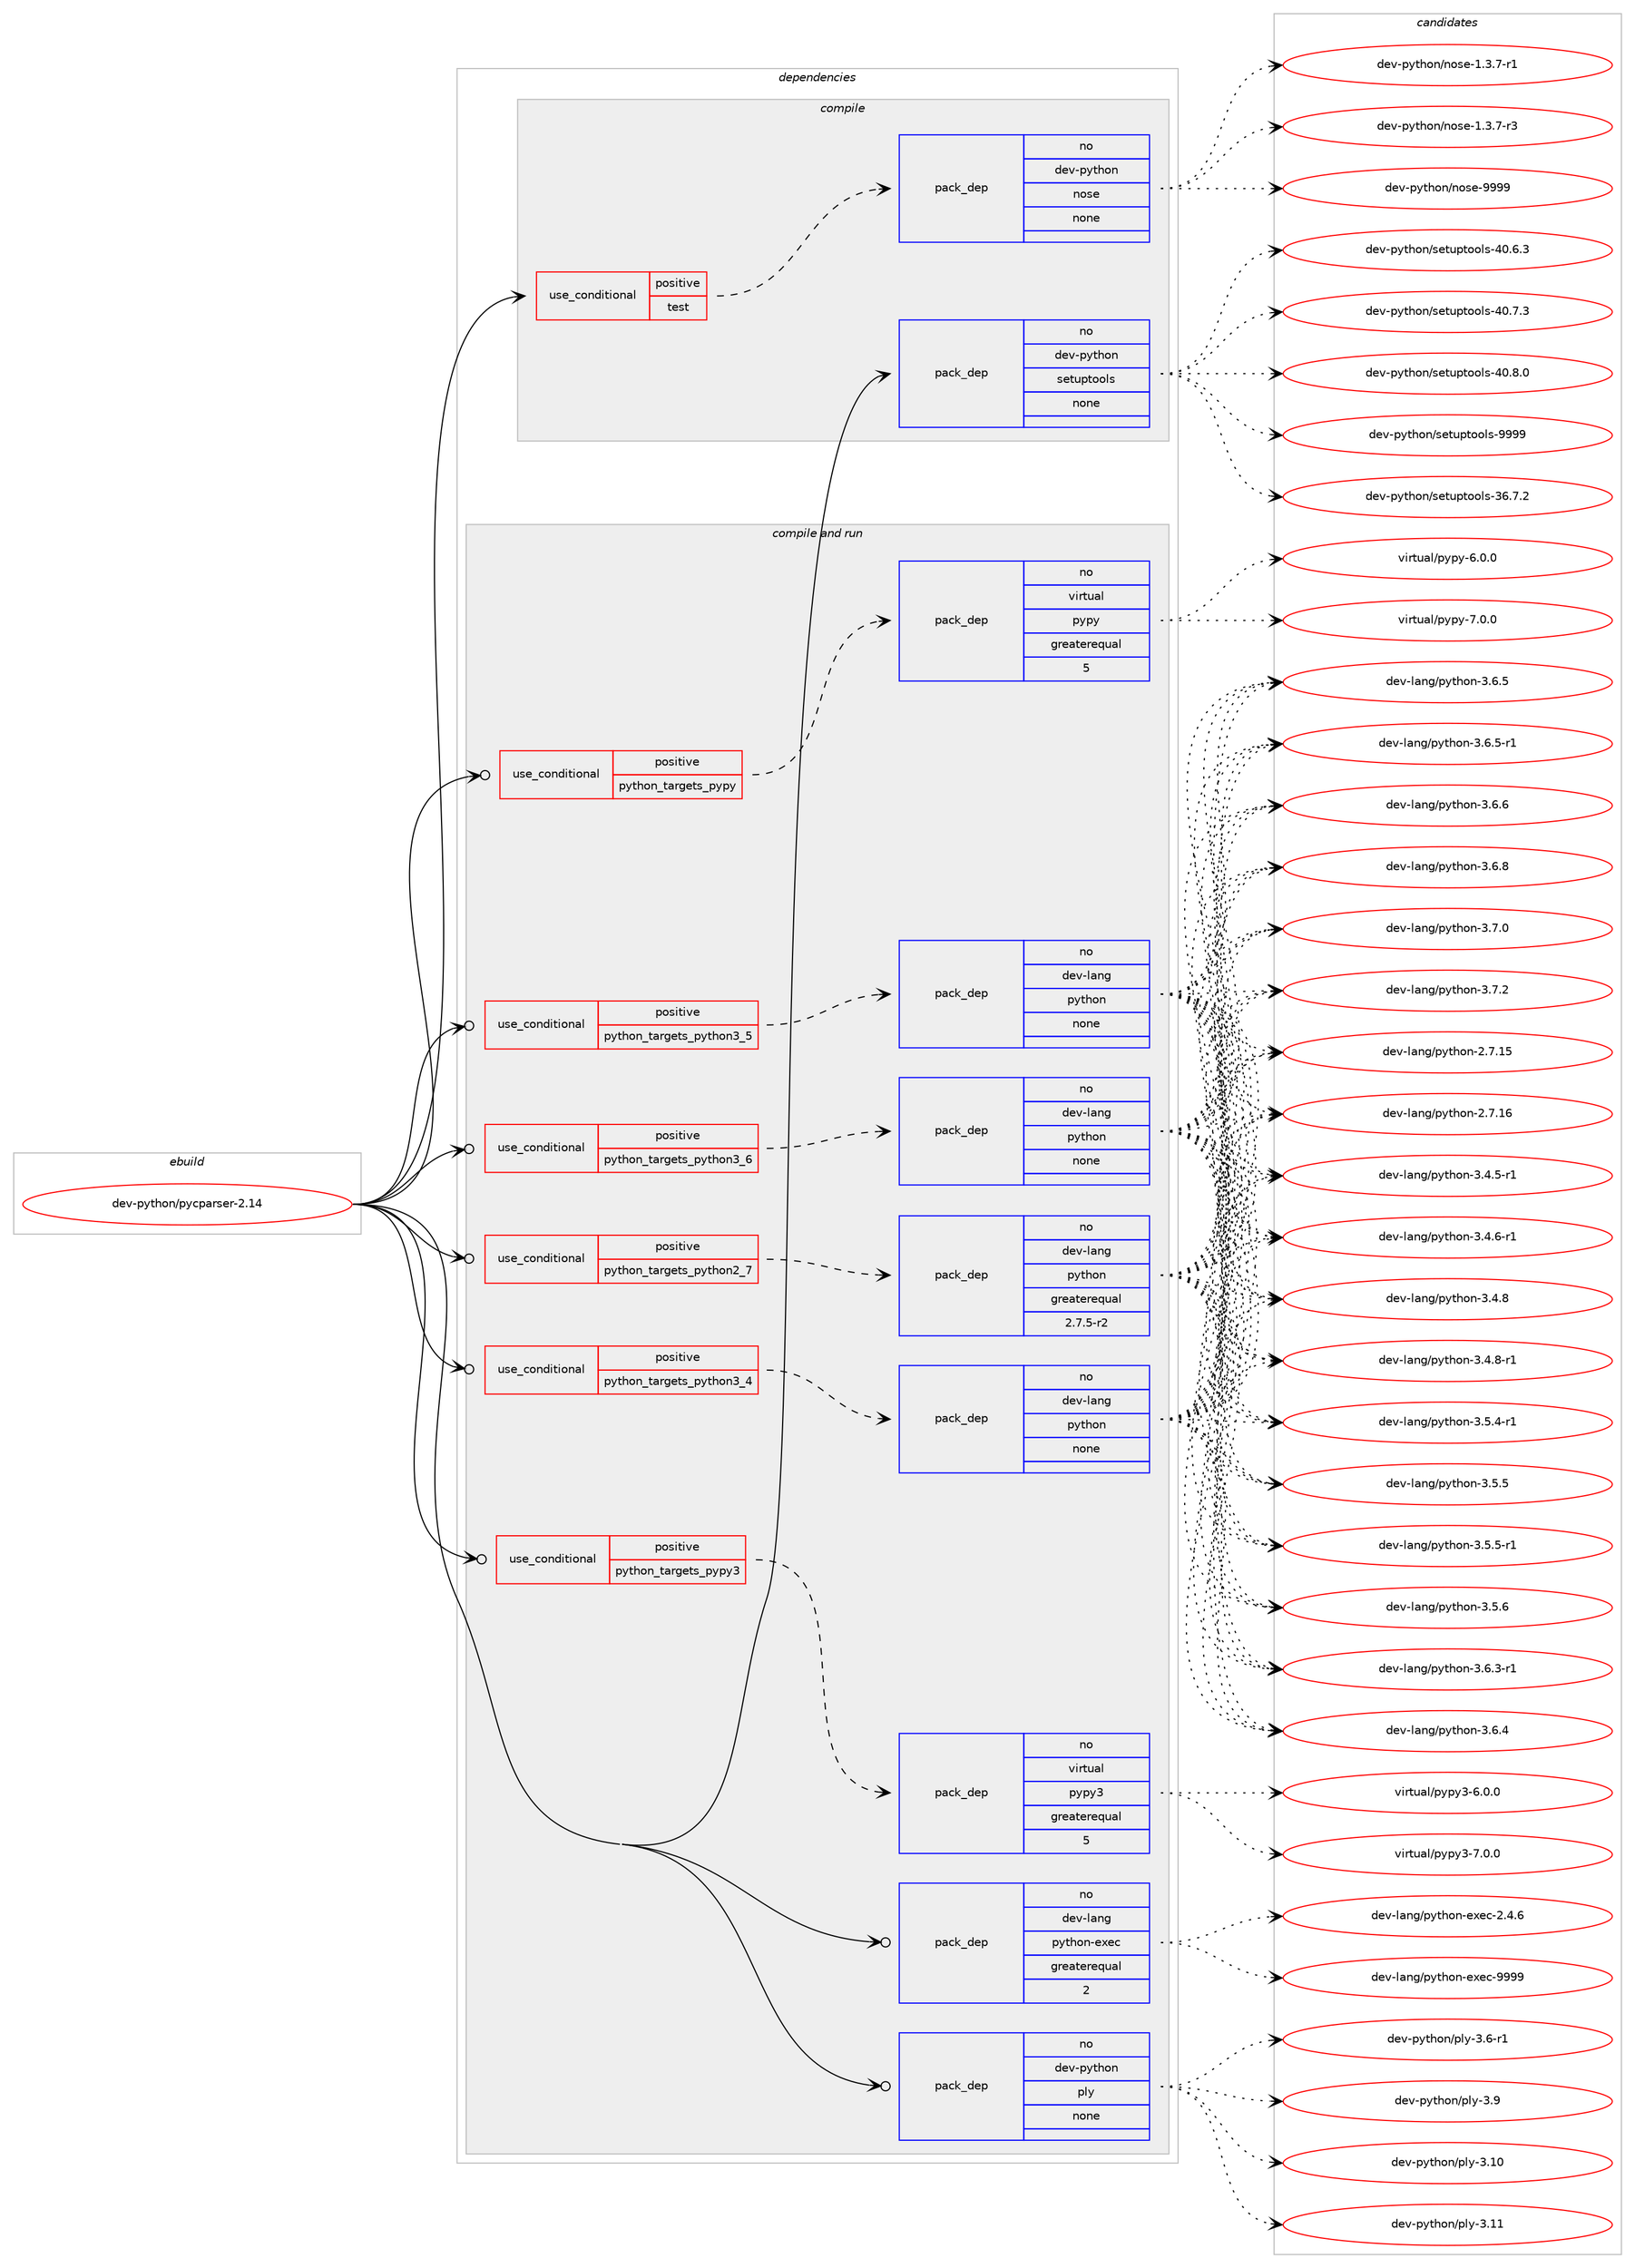 digraph prolog {

# *************
# Graph options
# *************

newrank=true;
concentrate=true;
compound=true;
graph [rankdir=LR,fontname=Helvetica,fontsize=10,ranksep=1.5];#, ranksep=2.5, nodesep=0.2];
edge  [arrowhead=vee];
node  [fontname=Helvetica,fontsize=10];

# **********
# The ebuild
# **********

subgraph cluster_leftcol {
color=gray;
rank=same;
label=<<i>ebuild</i>>;
id [label="dev-python/pycparser-2.14", color=red, width=4, href="../dev-python/pycparser-2.14.svg"];
}

# ****************
# The dependencies
# ****************

subgraph cluster_midcol {
color=gray;
label=<<i>dependencies</i>>;
subgraph cluster_compile {
fillcolor="#eeeeee";
style=filled;
label=<<i>compile</i>>;
subgraph cond380432 {
dependency1428232 [label=<<TABLE BORDER="0" CELLBORDER="1" CELLSPACING="0" CELLPADDING="4"><TR><TD ROWSPAN="3" CELLPADDING="10">use_conditional</TD></TR><TR><TD>positive</TD></TR><TR><TD>test</TD></TR></TABLE>>, shape=none, color=red];
subgraph pack1024486 {
dependency1428233 [label=<<TABLE BORDER="0" CELLBORDER="1" CELLSPACING="0" CELLPADDING="4" WIDTH="220"><TR><TD ROWSPAN="6" CELLPADDING="30">pack_dep</TD></TR><TR><TD WIDTH="110">no</TD></TR><TR><TD>dev-python</TD></TR><TR><TD>nose</TD></TR><TR><TD>none</TD></TR><TR><TD></TD></TR></TABLE>>, shape=none, color=blue];
}
dependency1428232:e -> dependency1428233:w [weight=20,style="dashed",arrowhead="vee"];
}
id:e -> dependency1428232:w [weight=20,style="solid",arrowhead="vee"];
subgraph pack1024487 {
dependency1428234 [label=<<TABLE BORDER="0" CELLBORDER="1" CELLSPACING="0" CELLPADDING="4" WIDTH="220"><TR><TD ROWSPAN="6" CELLPADDING="30">pack_dep</TD></TR><TR><TD WIDTH="110">no</TD></TR><TR><TD>dev-python</TD></TR><TR><TD>setuptools</TD></TR><TR><TD>none</TD></TR><TR><TD></TD></TR></TABLE>>, shape=none, color=blue];
}
id:e -> dependency1428234:w [weight=20,style="solid",arrowhead="vee"];
}
subgraph cluster_compileandrun {
fillcolor="#eeeeee";
style=filled;
label=<<i>compile and run</i>>;
subgraph cond380433 {
dependency1428235 [label=<<TABLE BORDER="0" CELLBORDER="1" CELLSPACING="0" CELLPADDING="4"><TR><TD ROWSPAN="3" CELLPADDING="10">use_conditional</TD></TR><TR><TD>positive</TD></TR><TR><TD>python_targets_pypy</TD></TR></TABLE>>, shape=none, color=red];
subgraph pack1024488 {
dependency1428236 [label=<<TABLE BORDER="0" CELLBORDER="1" CELLSPACING="0" CELLPADDING="4" WIDTH="220"><TR><TD ROWSPAN="6" CELLPADDING="30">pack_dep</TD></TR><TR><TD WIDTH="110">no</TD></TR><TR><TD>virtual</TD></TR><TR><TD>pypy</TD></TR><TR><TD>greaterequal</TD></TR><TR><TD>5</TD></TR></TABLE>>, shape=none, color=blue];
}
dependency1428235:e -> dependency1428236:w [weight=20,style="dashed",arrowhead="vee"];
}
id:e -> dependency1428235:w [weight=20,style="solid",arrowhead="odotvee"];
subgraph cond380434 {
dependency1428237 [label=<<TABLE BORDER="0" CELLBORDER="1" CELLSPACING="0" CELLPADDING="4"><TR><TD ROWSPAN="3" CELLPADDING="10">use_conditional</TD></TR><TR><TD>positive</TD></TR><TR><TD>python_targets_pypy3</TD></TR></TABLE>>, shape=none, color=red];
subgraph pack1024489 {
dependency1428238 [label=<<TABLE BORDER="0" CELLBORDER="1" CELLSPACING="0" CELLPADDING="4" WIDTH="220"><TR><TD ROWSPAN="6" CELLPADDING="30">pack_dep</TD></TR><TR><TD WIDTH="110">no</TD></TR><TR><TD>virtual</TD></TR><TR><TD>pypy3</TD></TR><TR><TD>greaterequal</TD></TR><TR><TD>5</TD></TR></TABLE>>, shape=none, color=blue];
}
dependency1428237:e -> dependency1428238:w [weight=20,style="dashed",arrowhead="vee"];
}
id:e -> dependency1428237:w [weight=20,style="solid",arrowhead="odotvee"];
subgraph cond380435 {
dependency1428239 [label=<<TABLE BORDER="0" CELLBORDER="1" CELLSPACING="0" CELLPADDING="4"><TR><TD ROWSPAN="3" CELLPADDING="10">use_conditional</TD></TR><TR><TD>positive</TD></TR><TR><TD>python_targets_python2_7</TD></TR></TABLE>>, shape=none, color=red];
subgraph pack1024490 {
dependency1428240 [label=<<TABLE BORDER="0" CELLBORDER="1" CELLSPACING="0" CELLPADDING="4" WIDTH="220"><TR><TD ROWSPAN="6" CELLPADDING="30">pack_dep</TD></TR><TR><TD WIDTH="110">no</TD></TR><TR><TD>dev-lang</TD></TR><TR><TD>python</TD></TR><TR><TD>greaterequal</TD></TR><TR><TD>2.7.5-r2</TD></TR></TABLE>>, shape=none, color=blue];
}
dependency1428239:e -> dependency1428240:w [weight=20,style="dashed",arrowhead="vee"];
}
id:e -> dependency1428239:w [weight=20,style="solid",arrowhead="odotvee"];
subgraph cond380436 {
dependency1428241 [label=<<TABLE BORDER="0" CELLBORDER="1" CELLSPACING="0" CELLPADDING="4"><TR><TD ROWSPAN="3" CELLPADDING="10">use_conditional</TD></TR><TR><TD>positive</TD></TR><TR><TD>python_targets_python3_4</TD></TR></TABLE>>, shape=none, color=red];
subgraph pack1024491 {
dependency1428242 [label=<<TABLE BORDER="0" CELLBORDER="1" CELLSPACING="0" CELLPADDING="4" WIDTH="220"><TR><TD ROWSPAN="6" CELLPADDING="30">pack_dep</TD></TR><TR><TD WIDTH="110">no</TD></TR><TR><TD>dev-lang</TD></TR><TR><TD>python</TD></TR><TR><TD>none</TD></TR><TR><TD></TD></TR></TABLE>>, shape=none, color=blue];
}
dependency1428241:e -> dependency1428242:w [weight=20,style="dashed",arrowhead="vee"];
}
id:e -> dependency1428241:w [weight=20,style="solid",arrowhead="odotvee"];
subgraph cond380437 {
dependency1428243 [label=<<TABLE BORDER="0" CELLBORDER="1" CELLSPACING="0" CELLPADDING="4"><TR><TD ROWSPAN="3" CELLPADDING="10">use_conditional</TD></TR><TR><TD>positive</TD></TR><TR><TD>python_targets_python3_5</TD></TR></TABLE>>, shape=none, color=red];
subgraph pack1024492 {
dependency1428244 [label=<<TABLE BORDER="0" CELLBORDER="1" CELLSPACING="0" CELLPADDING="4" WIDTH="220"><TR><TD ROWSPAN="6" CELLPADDING="30">pack_dep</TD></TR><TR><TD WIDTH="110">no</TD></TR><TR><TD>dev-lang</TD></TR><TR><TD>python</TD></TR><TR><TD>none</TD></TR><TR><TD></TD></TR></TABLE>>, shape=none, color=blue];
}
dependency1428243:e -> dependency1428244:w [weight=20,style="dashed",arrowhead="vee"];
}
id:e -> dependency1428243:w [weight=20,style="solid",arrowhead="odotvee"];
subgraph cond380438 {
dependency1428245 [label=<<TABLE BORDER="0" CELLBORDER="1" CELLSPACING="0" CELLPADDING="4"><TR><TD ROWSPAN="3" CELLPADDING="10">use_conditional</TD></TR><TR><TD>positive</TD></TR><TR><TD>python_targets_python3_6</TD></TR></TABLE>>, shape=none, color=red];
subgraph pack1024493 {
dependency1428246 [label=<<TABLE BORDER="0" CELLBORDER="1" CELLSPACING="0" CELLPADDING="4" WIDTH="220"><TR><TD ROWSPAN="6" CELLPADDING="30">pack_dep</TD></TR><TR><TD WIDTH="110">no</TD></TR><TR><TD>dev-lang</TD></TR><TR><TD>python</TD></TR><TR><TD>none</TD></TR><TR><TD></TD></TR></TABLE>>, shape=none, color=blue];
}
dependency1428245:e -> dependency1428246:w [weight=20,style="dashed",arrowhead="vee"];
}
id:e -> dependency1428245:w [weight=20,style="solid",arrowhead="odotvee"];
subgraph pack1024494 {
dependency1428247 [label=<<TABLE BORDER="0" CELLBORDER="1" CELLSPACING="0" CELLPADDING="4" WIDTH="220"><TR><TD ROWSPAN="6" CELLPADDING="30">pack_dep</TD></TR><TR><TD WIDTH="110">no</TD></TR><TR><TD>dev-lang</TD></TR><TR><TD>python-exec</TD></TR><TR><TD>greaterequal</TD></TR><TR><TD>2</TD></TR></TABLE>>, shape=none, color=blue];
}
id:e -> dependency1428247:w [weight=20,style="solid",arrowhead="odotvee"];
subgraph pack1024495 {
dependency1428248 [label=<<TABLE BORDER="0" CELLBORDER="1" CELLSPACING="0" CELLPADDING="4" WIDTH="220"><TR><TD ROWSPAN="6" CELLPADDING="30">pack_dep</TD></TR><TR><TD WIDTH="110">no</TD></TR><TR><TD>dev-python</TD></TR><TR><TD>ply</TD></TR><TR><TD>none</TD></TR><TR><TD></TD></TR></TABLE>>, shape=none, color=blue];
}
id:e -> dependency1428248:w [weight=20,style="solid",arrowhead="odotvee"];
}
subgraph cluster_run {
fillcolor="#eeeeee";
style=filled;
label=<<i>run</i>>;
}
}

# **************
# The candidates
# **************

subgraph cluster_choices {
rank=same;
color=gray;
label=<<i>candidates</i>>;

subgraph choice1024486 {
color=black;
nodesep=1;
choice10010111845112121116104111110471101111151014549465146554511449 [label="dev-python/nose-1.3.7-r1", color=red, width=4,href="../dev-python/nose-1.3.7-r1.svg"];
choice10010111845112121116104111110471101111151014549465146554511451 [label="dev-python/nose-1.3.7-r3", color=red, width=4,href="../dev-python/nose-1.3.7-r3.svg"];
choice10010111845112121116104111110471101111151014557575757 [label="dev-python/nose-9999", color=red, width=4,href="../dev-python/nose-9999.svg"];
dependency1428233:e -> choice10010111845112121116104111110471101111151014549465146554511449:w [style=dotted,weight="100"];
dependency1428233:e -> choice10010111845112121116104111110471101111151014549465146554511451:w [style=dotted,weight="100"];
dependency1428233:e -> choice10010111845112121116104111110471101111151014557575757:w [style=dotted,weight="100"];
}
subgraph choice1024487 {
color=black;
nodesep=1;
choice100101118451121211161041111104711510111611711211611111110811545515446554650 [label="dev-python/setuptools-36.7.2", color=red, width=4,href="../dev-python/setuptools-36.7.2.svg"];
choice100101118451121211161041111104711510111611711211611111110811545524846544651 [label="dev-python/setuptools-40.6.3", color=red, width=4,href="../dev-python/setuptools-40.6.3.svg"];
choice100101118451121211161041111104711510111611711211611111110811545524846554651 [label="dev-python/setuptools-40.7.3", color=red, width=4,href="../dev-python/setuptools-40.7.3.svg"];
choice100101118451121211161041111104711510111611711211611111110811545524846564648 [label="dev-python/setuptools-40.8.0", color=red, width=4,href="../dev-python/setuptools-40.8.0.svg"];
choice10010111845112121116104111110471151011161171121161111111081154557575757 [label="dev-python/setuptools-9999", color=red, width=4,href="../dev-python/setuptools-9999.svg"];
dependency1428234:e -> choice100101118451121211161041111104711510111611711211611111110811545515446554650:w [style=dotted,weight="100"];
dependency1428234:e -> choice100101118451121211161041111104711510111611711211611111110811545524846544651:w [style=dotted,weight="100"];
dependency1428234:e -> choice100101118451121211161041111104711510111611711211611111110811545524846554651:w [style=dotted,weight="100"];
dependency1428234:e -> choice100101118451121211161041111104711510111611711211611111110811545524846564648:w [style=dotted,weight="100"];
dependency1428234:e -> choice10010111845112121116104111110471151011161171121161111111081154557575757:w [style=dotted,weight="100"];
}
subgraph choice1024488 {
color=black;
nodesep=1;
choice1181051141161179710847112121112121455446484648 [label="virtual/pypy-6.0.0", color=red, width=4,href="../virtual/pypy-6.0.0.svg"];
choice1181051141161179710847112121112121455546484648 [label="virtual/pypy-7.0.0", color=red, width=4,href="../virtual/pypy-7.0.0.svg"];
dependency1428236:e -> choice1181051141161179710847112121112121455446484648:w [style=dotted,weight="100"];
dependency1428236:e -> choice1181051141161179710847112121112121455546484648:w [style=dotted,weight="100"];
}
subgraph choice1024489 {
color=black;
nodesep=1;
choice118105114116117971084711212111212151455446484648 [label="virtual/pypy3-6.0.0", color=red, width=4,href="../virtual/pypy3-6.0.0.svg"];
choice118105114116117971084711212111212151455546484648 [label="virtual/pypy3-7.0.0", color=red, width=4,href="../virtual/pypy3-7.0.0.svg"];
dependency1428238:e -> choice118105114116117971084711212111212151455446484648:w [style=dotted,weight="100"];
dependency1428238:e -> choice118105114116117971084711212111212151455546484648:w [style=dotted,weight="100"];
}
subgraph choice1024490 {
color=black;
nodesep=1;
choice10010111845108971101034711212111610411111045504655464953 [label="dev-lang/python-2.7.15", color=red, width=4,href="../dev-lang/python-2.7.15.svg"];
choice10010111845108971101034711212111610411111045504655464954 [label="dev-lang/python-2.7.16", color=red, width=4,href="../dev-lang/python-2.7.16.svg"];
choice1001011184510897110103471121211161041111104551465246534511449 [label="dev-lang/python-3.4.5-r1", color=red, width=4,href="../dev-lang/python-3.4.5-r1.svg"];
choice1001011184510897110103471121211161041111104551465246544511449 [label="dev-lang/python-3.4.6-r1", color=red, width=4,href="../dev-lang/python-3.4.6-r1.svg"];
choice100101118451089711010347112121116104111110455146524656 [label="dev-lang/python-3.4.8", color=red, width=4,href="../dev-lang/python-3.4.8.svg"];
choice1001011184510897110103471121211161041111104551465246564511449 [label="dev-lang/python-3.4.8-r1", color=red, width=4,href="../dev-lang/python-3.4.8-r1.svg"];
choice1001011184510897110103471121211161041111104551465346524511449 [label="dev-lang/python-3.5.4-r1", color=red, width=4,href="../dev-lang/python-3.5.4-r1.svg"];
choice100101118451089711010347112121116104111110455146534653 [label="dev-lang/python-3.5.5", color=red, width=4,href="../dev-lang/python-3.5.5.svg"];
choice1001011184510897110103471121211161041111104551465346534511449 [label="dev-lang/python-3.5.5-r1", color=red, width=4,href="../dev-lang/python-3.5.5-r1.svg"];
choice100101118451089711010347112121116104111110455146534654 [label="dev-lang/python-3.5.6", color=red, width=4,href="../dev-lang/python-3.5.6.svg"];
choice1001011184510897110103471121211161041111104551465446514511449 [label="dev-lang/python-3.6.3-r1", color=red, width=4,href="../dev-lang/python-3.6.3-r1.svg"];
choice100101118451089711010347112121116104111110455146544652 [label="dev-lang/python-3.6.4", color=red, width=4,href="../dev-lang/python-3.6.4.svg"];
choice100101118451089711010347112121116104111110455146544653 [label="dev-lang/python-3.6.5", color=red, width=4,href="../dev-lang/python-3.6.5.svg"];
choice1001011184510897110103471121211161041111104551465446534511449 [label="dev-lang/python-3.6.5-r1", color=red, width=4,href="../dev-lang/python-3.6.5-r1.svg"];
choice100101118451089711010347112121116104111110455146544654 [label="dev-lang/python-3.6.6", color=red, width=4,href="../dev-lang/python-3.6.6.svg"];
choice100101118451089711010347112121116104111110455146544656 [label="dev-lang/python-3.6.8", color=red, width=4,href="../dev-lang/python-3.6.8.svg"];
choice100101118451089711010347112121116104111110455146554648 [label="dev-lang/python-3.7.0", color=red, width=4,href="../dev-lang/python-3.7.0.svg"];
choice100101118451089711010347112121116104111110455146554650 [label="dev-lang/python-3.7.2", color=red, width=4,href="../dev-lang/python-3.7.2.svg"];
dependency1428240:e -> choice10010111845108971101034711212111610411111045504655464953:w [style=dotted,weight="100"];
dependency1428240:e -> choice10010111845108971101034711212111610411111045504655464954:w [style=dotted,weight="100"];
dependency1428240:e -> choice1001011184510897110103471121211161041111104551465246534511449:w [style=dotted,weight="100"];
dependency1428240:e -> choice1001011184510897110103471121211161041111104551465246544511449:w [style=dotted,weight="100"];
dependency1428240:e -> choice100101118451089711010347112121116104111110455146524656:w [style=dotted,weight="100"];
dependency1428240:e -> choice1001011184510897110103471121211161041111104551465246564511449:w [style=dotted,weight="100"];
dependency1428240:e -> choice1001011184510897110103471121211161041111104551465346524511449:w [style=dotted,weight="100"];
dependency1428240:e -> choice100101118451089711010347112121116104111110455146534653:w [style=dotted,weight="100"];
dependency1428240:e -> choice1001011184510897110103471121211161041111104551465346534511449:w [style=dotted,weight="100"];
dependency1428240:e -> choice100101118451089711010347112121116104111110455146534654:w [style=dotted,weight="100"];
dependency1428240:e -> choice1001011184510897110103471121211161041111104551465446514511449:w [style=dotted,weight="100"];
dependency1428240:e -> choice100101118451089711010347112121116104111110455146544652:w [style=dotted,weight="100"];
dependency1428240:e -> choice100101118451089711010347112121116104111110455146544653:w [style=dotted,weight="100"];
dependency1428240:e -> choice1001011184510897110103471121211161041111104551465446534511449:w [style=dotted,weight="100"];
dependency1428240:e -> choice100101118451089711010347112121116104111110455146544654:w [style=dotted,weight="100"];
dependency1428240:e -> choice100101118451089711010347112121116104111110455146544656:w [style=dotted,weight="100"];
dependency1428240:e -> choice100101118451089711010347112121116104111110455146554648:w [style=dotted,weight="100"];
dependency1428240:e -> choice100101118451089711010347112121116104111110455146554650:w [style=dotted,weight="100"];
}
subgraph choice1024491 {
color=black;
nodesep=1;
choice10010111845108971101034711212111610411111045504655464953 [label="dev-lang/python-2.7.15", color=red, width=4,href="../dev-lang/python-2.7.15.svg"];
choice10010111845108971101034711212111610411111045504655464954 [label="dev-lang/python-2.7.16", color=red, width=4,href="../dev-lang/python-2.7.16.svg"];
choice1001011184510897110103471121211161041111104551465246534511449 [label="dev-lang/python-3.4.5-r1", color=red, width=4,href="../dev-lang/python-3.4.5-r1.svg"];
choice1001011184510897110103471121211161041111104551465246544511449 [label="dev-lang/python-3.4.6-r1", color=red, width=4,href="../dev-lang/python-3.4.6-r1.svg"];
choice100101118451089711010347112121116104111110455146524656 [label="dev-lang/python-3.4.8", color=red, width=4,href="../dev-lang/python-3.4.8.svg"];
choice1001011184510897110103471121211161041111104551465246564511449 [label="dev-lang/python-3.4.8-r1", color=red, width=4,href="../dev-lang/python-3.4.8-r1.svg"];
choice1001011184510897110103471121211161041111104551465346524511449 [label="dev-lang/python-3.5.4-r1", color=red, width=4,href="../dev-lang/python-3.5.4-r1.svg"];
choice100101118451089711010347112121116104111110455146534653 [label="dev-lang/python-3.5.5", color=red, width=4,href="../dev-lang/python-3.5.5.svg"];
choice1001011184510897110103471121211161041111104551465346534511449 [label="dev-lang/python-3.5.5-r1", color=red, width=4,href="../dev-lang/python-3.5.5-r1.svg"];
choice100101118451089711010347112121116104111110455146534654 [label="dev-lang/python-3.5.6", color=red, width=4,href="../dev-lang/python-3.5.6.svg"];
choice1001011184510897110103471121211161041111104551465446514511449 [label="dev-lang/python-3.6.3-r1", color=red, width=4,href="../dev-lang/python-3.6.3-r1.svg"];
choice100101118451089711010347112121116104111110455146544652 [label="dev-lang/python-3.6.4", color=red, width=4,href="../dev-lang/python-3.6.4.svg"];
choice100101118451089711010347112121116104111110455146544653 [label="dev-lang/python-3.6.5", color=red, width=4,href="../dev-lang/python-3.6.5.svg"];
choice1001011184510897110103471121211161041111104551465446534511449 [label="dev-lang/python-3.6.5-r1", color=red, width=4,href="../dev-lang/python-3.6.5-r1.svg"];
choice100101118451089711010347112121116104111110455146544654 [label="dev-lang/python-3.6.6", color=red, width=4,href="../dev-lang/python-3.6.6.svg"];
choice100101118451089711010347112121116104111110455146544656 [label="dev-lang/python-3.6.8", color=red, width=4,href="../dev-lang/python-3.6.8.svg"];
choice100101118451089711010347112121116104111110455146554648 [label="dev-lang/python-3.7.0", color=red, width=4,href="../dev-lang/python-3.7.0.svg"];
choice100101118451089711010347112121116104111110455146554650 [label="dev-lang/python-3.7.2", color=red, width=4,href="../dev-lang/python-3.7.2.svg"];
dependency1428242:e -> choice10010111845108971101034711212111610411111045504655464953:w [style=dotted,weight="100"];
dependency1428242:e -> choice10010111845108971101034711212111610411111045504655464954:w [style=dotted,weight="100"];
dependency1428242:e -> choice1001011184510897110103471121211161041111104551465246534511449:w [style=dotted,weight="100"];
dependency1428242:e -> choice1001011184510897110103471121211161041111104551465246544511449:w [style=dotted,weight="100"];
dependency1428242:e -> choice100101118451089711010347112121116104111110455146524656:w [style=dotted,weight="100"];
dependency1428242:e -> choice1001011184510897110103471121211161041111104551465246564511449:w [style=dotted,weight="100"];
dependency1428242:e -> choice1001011184510897110103471121211161041111104551465346524511449:w [style=dotted,weight="100"];
dependency1428242:e -> choice100101118451089711010347112121116104111110455146534653:w [style=dotted,weight="100"];
dependency1428242:e -> choice1001011184510897110103471121211161041111104551465346534511449:w [style=dotted,weight="100"];
dependency1428242:e -> choice100101118451089711010347112121116104111110455146534654:w [style=dotted,weight="100"];
dependency1428242:e -> choice1001011184510897110103471121211161041111104551465446514511449:w [style=dotted,weight="100"];
dependency1428242:e -> choice100101118451089711010347112121116104111110455146544652:w [style=dotted,weight="100"];
dependency1428242:e -> choice100101118451089711010347112121116104111110455146544653:w [style=dotted,weight="100"];
dependency1428242:e -> choice1001011184510897110103471121211161041111104551465446534511449:w [style=dotted,weight="100"];
dependency1428242:e -> choice100101118451089711010347112121116104111110455146544654:w [style=dotted,weight="100"];
dependency1428242:e -> choice100101118451089711010347112121116104111110455146544656:w [style=dotted,weight="100"];
dependency1428242:e -> choice100101118451089711010347112121116104111110455146554648:w [style=dotted,weight="100"];
dependency1428242:e -> choice100101118451089711010347112121116104111110455146554650:w [style=dotted,weight="100"];
}
subgraph choice1024492 {
color=black;
nodesep=1;
choice10010111845108971101034711212111610411111045504655464953 [label="dev-lang/python-2.7.15", color=red, width=4,href="../dev-lang/python-2.7.15.svg"];
choice10010111845108971101034711212111610411111045504655464954 [label="dev-lang/python-2.7.16", color=red, width=4,href="../dev-lang/python-2.7.16.svg"];
choice1001011184510897110103471121211161041111104551465246534511449 [label="dev-lang/python-3.4.5-r1", color=red, width=4,href="../dev-lang/python-3.4.5-r1.svg"];
choice1001011184510897110103471121211161041111104551465246544511449 [label="dev-lang/python-3.4.6-r1", color=red, width=4,href="../dev-lang/python-3.4.6-r1.svg"];
choice100101118451089711010347112121116104111110455146524656 [label="dev-lang/python-3.4.8", color=red, width=4,href="../dev-lang/python-3.4.8.svg"];
choice1001011184510897110103471121211161041111104551465246564511449 [label="dev-lang/python-3.4.8-r1", color=red, width=4,href="../dev-lang/python-3.4.8-r1.svg"];
choice1001011184510897110103471121211161041111104551465346524511449 [label="dev-lang/python-3.5.4-r1", color=red, width=4,href="../dev-lang/python-3.5.4-r1.svg"];
choice100101118451089711010347112121116104111110455146534653 [label="dev-lang/python-3.5.5", color=red, width=4,href="../dev-lang/python-3.5.5.svg"];
choice1001011184510897110103471121211161041111104551465346534511449 [label="dev-lang/python-3.5.5-r1", color=red, width=4,href="../dev-lang/python-3.5.5-r1.svg"];
choice100101118451089711010347112121116104111110455146534654 [label="dev-lang/python-3.5.6", color=red, width=4,href="../dev-lang/python-3.5.6.svg"];
choice1001011184510897110103471121211161041111104551465446514511449 [label="dev-lang/python-3.6.3-r1", color=red, width=4,href="../dev-lang/python-3.6.3-r1.svg"];
choice100101118451089711010347112121116104111110455146544652 [label="dev-lang/python-3.6.4", color=red, width=4,href="../dev-lang/python-3.6.4.svg"];
choice100101118451089711010347112121116104111110455146544653 [label="dev-lang/python-3.6.5", color=red, width=4,href="../dev-lang/python-3.6.5.svg"];
choice1001011184510897110103471121211161041111104551465446534511449 [label="dev-lang/python-3.6.5-r1", color=red, width=4,href="../dev-lang/python-3.6.5-r1.svg"];
choice100101118451089711010347112121116104111110455146544654 [label="dev-lang/python-3.6.6", color=red, width=4,href="../dev-lang/python-3.6.6.svg"];
choice100101118451089711010347112121116104111110455146544656 [label="dev-lang/python-3.6.8", color=red, width=4,href="../dev-lang/python-3.6.8.svg"];
choice100101118451089711010347112121116104111110455146554648 [label="dev-lang/python-3.7.0", color=red, width=4,href="../dev-lang/python-3.7.0.svg"];
choice100101118451089711010347112121116104111110455146554650 [label="dev-lang/python-3.7.2", color=red, width=4,href="../dev-lang/python-3.7.2.svg"];
dependency1428244:e -> choice10010111845108971101034711212111610411111045504655464953:w [style=dotted,weight="100"];
dependency1428244:e -> choice10010111845108971101034711212111610411111045504655464954:w [style=dotted,weight="100"];
dependency1428244:e -> choice1001011184510897110103471121211161041111104551465246534511449:w [style=dotted,weight="100"];
dependency1428244:e -> choice1001011184510897110103471121211161041111104551465246544511449:w [style=dotted,weight="100"];
dependency1428244:e -> choice100101118451089711010347112121116104111110455146524656:w [style=dotted,weight="100"];
dependency1428244:e -> choice1001011184510897110103471121211161041111104551465246564511449:w [style=dotted,weight="100"];
dependency1428244:e -> choice1001011184510897110103471121211161041111104551465346524511449:w [style=dotted,weight="100"];
dependency1428244:e -> choice100101118451089711010347112121116104111110455146534653:w [style=dotted,weight="100"];
dependency1428244:e -> choice1001011184510897110103471121211161041111104551465346534511449:w [style=dotted,weight="100"];
dependency1428244:e -> choice100101118451089711010347112121116104111110455146534654:w [style=dotted,weight="100"];
dependency1428244:e -> choice1001011184510897110103471121211161041111104551465446514511449:w [style=dotted,weight="100"];
dependency1428244:e -> choice100101118451089711010347112121116104111110455146544652:w [style=dotted,weight="100"];
dependency1428244:e -> choice100101118451089711010347112121116104111110455146544653:w [style=dotted,weight="100"];
dependency1428244:e -> choice1001011184510897110103471121211161041111104551465446534511449:w [style=dotted,weight="100"];
dependency1428244:e -> choice100101118451089711010347112121116104111110455146544654:w [style=dotted,weight="100"];
dependency1428244:e -> choice100101118451089711010347112121116104111110455146544656:w [style=dotted,weight="100"];
dependency1428244:e -> choice100101118451089711010347112121116104111110455146554648:w [style=dotted,weight="100"];
dependency1428244:e -> choice100101118451089711010347112121116104111110455146554650:w [style=dotted,weight="100"];
}
subgraph choice1024493 {
color=black;
nodesep=1;
choice10010111845108971101034711212111610411111045504655464953 [label="dev-lang/python-2.7.15", color=red, width=4,href="../dev-lang/python-2.7.15.svg"];
choice10010111845108971101034711212111610411111045504655464954 [label="dev-lang/python-2.7.16", color=red, width=4,href="../dev-lang/python-2.7.16.svg"];
choice1001011184510897110103471121211161041111104551465246534511449 [label="dev-lang/python-3.4.5-r1", color=red, width=4,href="../dev-lang/python-3.4.5-r1.svg"];
choice1001011184510897110103471121211161041111104551465246544511449 [label="dev-lang/python-3.4.6-r1", color=red, width=4,href="../dev-lang/python-3.4.6-r1.svg"];
choice100101118451089711010347112121116104111110455146524656 [label="dev-lang/python-3.4.8", color=red, width=4,href="../dev-lang/python-3.4.8.svg"];
choice1001011184510897110103471121211161041111104551465246564511449 [label="dev-lang/python-3.4.8-r1", color=red, width=4,href="../dev-lang/python-3.4.8-r1.svg"];
choice1001011184510897110103471121211161041111104551465346524511449 [label="dev-lang/python-3.5.4-r1", color=red, width=4,href="../dev-lang/python-3.5.4-r1.svg"];
choice100101118451089711010347112121116104111110455146534653 [label="dev-lang/python-3.5.5", color=red, width=4,href="../dev-lang/python-3.5.5.svg"];
choice1001011184510897110103471121211161041111104551465346534511449 [label="dev-lang/python-3.5.5-r1", color=red, width=4,href="../dev-lang/python-3.5.5-r1.svg"];
choice100101118451089711010347112121116104111110455146534654 [label="dev-lang/python-3.5.6", color=red, width=4,href="../dev-lang/python-3.5.6.svg"];
choice1001011184510897110103471121211161041111104551465446514511449 [label="dev-lang/python-3.6.3-r1", color=red, width=4,href="../dev-lang/python-3.6.3-r1.svg"];
choice100101118451089711010347112121116104111110455146544652 [label="dev-lang/python-3.6.4", color=red, width=4,href="../dev-lang/python-3.6.4.svg"];
choice100101118451089711010347112121116104111110455146544653 [label="dev-lang/python-3.6.5", color=red, width=4,href="../dev-lang/python-3.6.5.svg"];
choice1001011184510897110103471121211161041111104551465446534511449 [label="dev-lang/python-3.6.5-r1", color=red, width=4,href="../dev-lang/python-3.6.5-r1.svg"];
choice100101118451089711010347112121116104111110455146544654 [label="dev-lang/python-3.6.6", color=red, width=4,href="../dev-lang/python-3.6.6.svg"];
choice100101118451089711010347112121116104111110455146544656 [label="dev-lang/python-3.6.8", color=red, width=4,href="../dev-lang/python-3.6.8.svg"];
choice100101118451089711010347112121116104111110455146554648 [label="dev-lang/python-3.7.0", color=red, width=4,href="../dev-lang/python-3.7.0.svg"];
choice100101118451089711010347112121116104111110455146554650 [label="dev-lang/python-3.7.2", color=red, width=4,href="../dev-lang/python-3.7.2.svg"];
dependency1428246:e -> choice10010111845108971101034711212111610411111045504655464953:w [style=dotted,weight="100"];
dependency1428246:e -> choice10010111845108971101034711212111610411111045504655464954:w [style=dotted,weight="100"];
dependency1428246:e -> choice1001011184510897110103471121211161041111104551465246534511449:w [style=dotted,weight="100"];
dependency1428246:e -> choice1001011184510897110103471121211161041111104551465246544511449:w [style=dotted,weight="100"];
dependency1428246:e -> choice100101118451089711010347112121116104111110455146524656:w [style=dotted,weight="100"];
dependency1428246:e -> choice1001011184510897110103471121211161041111104551465246564511449:w [style=dotted,weight="100"];
dependency1428246:e -> choice1001011184510897110103471121211161041111104551465346524511449:w [style=dotted,weight="100"];
dependency1428246:e -> choice100101118451089711010347112121116104111110455146534653:w [style=dotted,weight="100"];
dependency1428246:e -> choice1001011184510897110103471121211161041111104551465346534511449:w [style=dotted,weight="100"];
dependency1428246:e -> choice100101118451089711010347112121116104111110455146534654:w [style=dotted,weight="100"];
dependency1428246:e -> choice1001011184510897110103471121211161041111104551465446514511449:w [style=dotted,weight="100"];
dependency1428246:e -> choice100101118451089711010347112121116104111110455146544652:w [style=dotted,weight="100"];
dependency1428246:e -> choice100101118451089711010347112121116104111110455146544653:w [style=dotted,weight="100"];
dependency1428246:e -> choice1001011184510897110103471121211161041111104551465446534511449:w [style=dotted,weight="100"];
dependency1428246:e -> choice100101118451089711010347112121116104111110455146544654:w [style=dotted,weight="100"];
dependency1428246:e -> choice100101118451089711010347112121116104111110455146544656:w [style=dotted,weight="100"];
dependency1428246:e -> choice100101118451089711010347112121116104111110455146554648:w [style=dotted,weight="100"];
dependency1428246:e -> choice100101118451089711010347112121116104111110455146554650:w [style=dotted,weight="100"];
}
subgraph choice1024494 {
color=black;
nodesep=1;
choice1001011184510897110103471121211161041111104510112010199455046524654 [label="dev-lang/python-exec-2.4.6", color=red, width=4,href="../dev-lang/python-exec-2.4.6.svg"];
choice10010111845108971101034711212111610411111045101120101994557575757 [label="dev-lang/python-exec-9999", color=red, width=4,href="../dev-lang/python-exec-9999.svg"];
dependency1428247:e -> choice1001011184510897110103471121211161041111104510112010199455046524654:w [style=dotted,weight="100"];
dependency1428247:e -> choice10010111845108971101034711212111610411111045101120101994557575757:w [style=dotted,weight="100"];
}
subgraph choice1024495 {
color=black;
nodesep=1;
choice10010111845112121116104111110471121081214551464948 [label="dev-python/ply-3.10", color=red, width=4,href="../dev-python/ply-3.10.svg"];
choice10010111845112121116104111110471121081214551464949 [label="dev-python/ply-3.11", color=red, width=4,href="../dev-python/ply-3.11.svg"];
choice1001011184511212111610411111047112108121455146544511449 [label="dev-python/ply-3.6-r1", color=red, width=4,href="../dev-python/ply-3.6-r1.svg"];
choice100101118451121211161041111104711210812145514657 [label="dev-python/ply-3.9", color=red, width=4,href="../dev-python/ply-3.9.svg"];
dependency1428248:e -> choice10010111845112121116104111110471121081214551464948:w [style=dotted,weight="100"];
dependency1428248:e -> choice10010111845112121116104111110471121081214551464949:w [style=dotted,weight="100"];
dependency1428248:e -> choice1001011184511212111610411111047112108121455146544511449:w [style=dotted,weight="100"];
dependency1428248:e -> choice100101118451121211161041111104711210812145514657:w [style=dotted,weight="100"];
}
}

}
